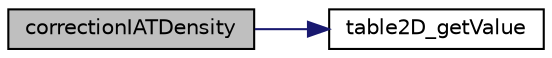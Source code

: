digraph "correctionIATDensity"
{
 // LATEX_PDF_SIZE
  edge [fontname="Helvetica",fontsize="10",labelfontname="Helvetica",labelfontsize="10"];
  node [fontname="Helvetica",fontsize="10",shape=record];
  rankdir="LR";
  Node40 [label="correctionIATDensity",height=0.2,width=0.4,color="black", fillcolor="grey75", style="filled", fontcolor="black",tooltip=" "];
  Node40 -> Node41 [color="midnightblue",fontsize="10",style="solid",fontname="Helvetica"];
  Node41 [label="table2D_getValue",height=0.2,width=0.4,color="black", fillcolor="white", style="filled",URL="$table_8h.html#a462f96f099a0c20647d0a29e96e2e80c",tooltip=" "];
}

